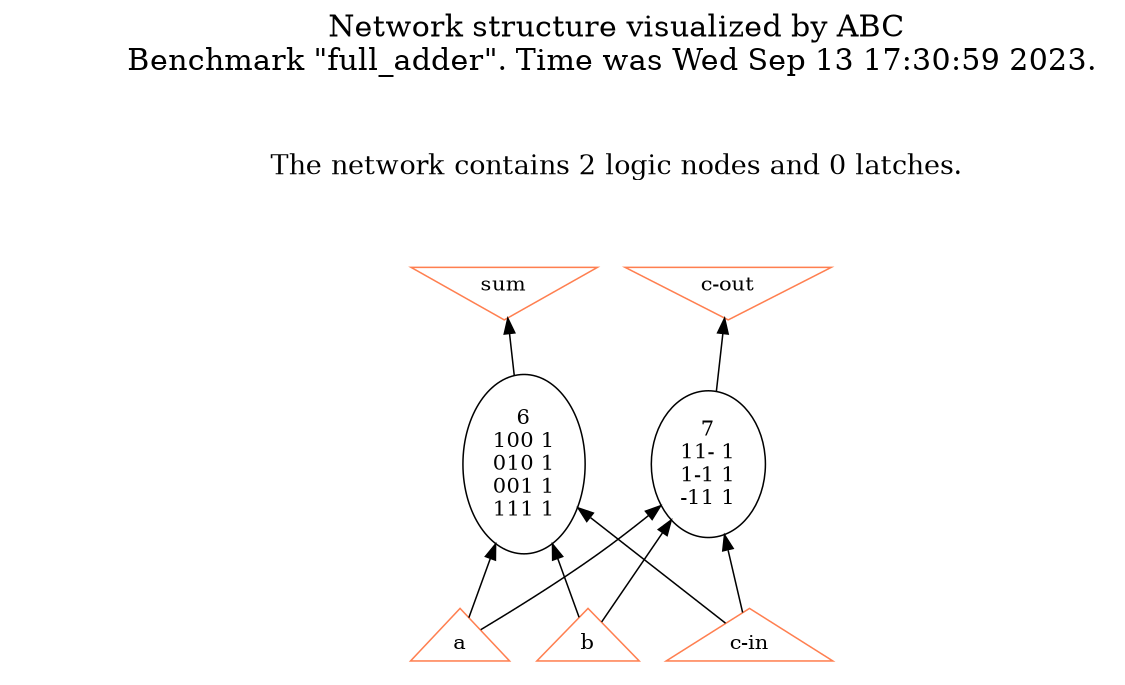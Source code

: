 # Network structure generated by ABC

digraph network {
size = "7.5,10";
center = true;
edge [dir = back];

{
  node [shape = plaintext];
  edge [style = invis];
  LevelTitle1 [label=""];
  LevelTitle2 [label=""];
  Level2 [label = ""];
  Level1 [label = ""];
  Level0 [label = ""];
  LevelTitle1 ->  LevelTitle2 ->  Level2 ->  Level1 ->  Level0;
}

{
  rank = same;
  LevelTitle1;
  title1 [shape=plaintext,
          fontsize=20,
          fontname = "Times-Roman",
          label="Network structure visualized by ABC\nBenchmark \"full_adder\". Time was Wed Sep 13 17:30:59 2023. "
         ];
}

{
  rank = same;
  LevelTitle2;
  title2 [shape=plaintext,
          fontsize=18,
          fontname = "Times-Roman",
          label="The network contains 2 logic nodes and 0 latches.\n"
         ];
}

{
  rank = same;
  Level2;
  Node4 [label = "sum", shape = invtriangle, color = coral, fillcolor = coral];
  Node5 [label = "c-out", shape = invtriangle, color = coral, fillcolor = coral];
}

{
  rank = same;
  Level1;
  Node6 [label = "6\n100 1\n010 1\n001 1\n111 1", shape = ellipse];
  Node7 [label = "7\n11- 1\n1-1 1\n-11 1", shape = ellipse];
}

{
  rank = same;
  Level0;
  Node1 [label = "a", shape = triangle, color = coral, fillcolor = coral];
  Node2 [label = "b", shape = triangle, color = coral, fillcolor = coral];
  Node3 [label = "c-in", shape = triangle, color = coral, fillcolor = coral];
}

title1 -> title2 [style = invis];
title2 -> Node4 [style = invis];
title2 -> Node5 [style = invis];
Node4 -> Node5 [style = invis];
Node4 -> Node6 [style = solid];
Node5 -> Node7 [style = solid];
Node6 -> Node1 [style = solid];
Node6 -> Node2 [style = solid];
Node6 -> Node3 [style = solid];
Node7 -> Node1 [style = solid];
Node7 -> Node2 [style = solid];
Node7 -> Node3 [style = solid];
}

